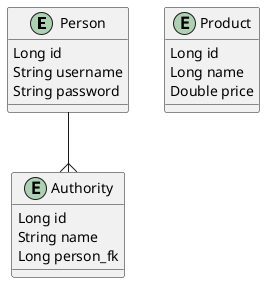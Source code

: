 @startuml
'https://plantuml.com/class-diagram

entity Person
entity Authority
entity Product

Person --{ Authority

entity Person {
    Long id
    String username
    String password
}

entity Authority {
    Long id
    String name
    Long person_fk
}

entity Product {
    Long id
    Long name
    Double price
}

@enduml

